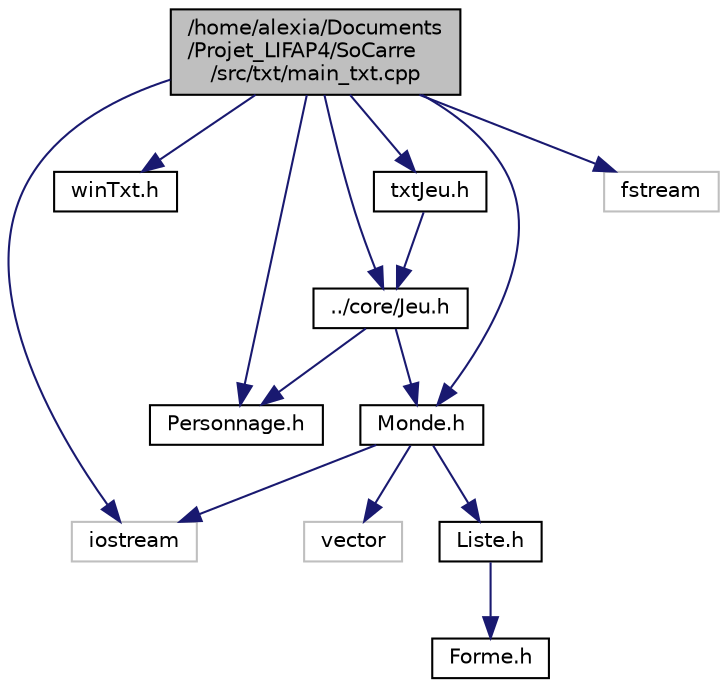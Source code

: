 digraph "/home/alexia/Documents/Projet_LIFAP4/SoCarre/src/txt/main_txt.cpp"
{
  edge [fontname="Helvetica",fontsize="10",labelfontname="Helvetica",labelfontsize="10"];
  node [fontname="Helvetica",fontsize="10",shape=record];
  Node0 [label="/home/alexia/Documents\l/Projet_LIFAP4/SoCarre\l/src/txt/main_txt.cpp",height=0.2,width=0.4,color="black", fillcolor="grey75", style="filled", fontcolor="black"];
  Node0 -> Node1 [color="midnightblue",fontsize="10",style="solid",fontname="Helvetica"];
  Node1 [label="iostream",height=0.2,width=0.4,color="grey75", fillcolor="white", style="filled"];
  Node0 -> Node2 [color="midnightblue",fontsize="10",style="solid",fontname="Helvetica"];
  Node2 [label="winTxt.h",height=0.2,width=0.4,color="black", fillcolor="white", style="filled",URL="$winTxt_8h.html"];
  Node0 -> Node3 [color="midnightblue",fontsize="10",style="solid",fontname="Helvetica"];
  Node3 [label="txtJeu.h",height=0.2,width=0.4,color="black", fillcolor="white", style="filled",URL="$txtJeu_8h.html"];
  Node3 -> Node4 [color="midnightblue",fontsize="10",style="solid",fontname="Helvetica"];
  Node4 [label="../core/Jeu.h",height=0.2,width=0.4,color="black", fillcolor="white", style="filled",URL="$Jeu_8h.html"];
  Node4 -> Node5 [color="midnightblue",fontsize="10",style="solid",fontname="Helvetica"];
  Node5 [label="Personnage.h",height=0.2,width=0.4,color="black", fillcolor="white", style="filled",URL="$Personnage_8h.html"];
  Node4 -> Node6 [color="midnightblue",fontsize="10",style="solid",fontname="Helvetica"];
  Node6 [label="Monde.h",height=0.2,width=0.4,color="black", fillcolor="white", style="filled",URL="$Monde_8h.html"];
  Node6 -> Node7 [color="midnightblue",fontsize="10",style="solid",fontname="Helvetica"];
  Node7 [label="Liste.h",height=0.2,width=0.4,color="black", fillcolor="white", style="filled",URL="$Liste_8h.html"];
  Node7 -> Node8 [color="midnightblue",fontsize="10",style="solid",fontname="Helvetica"];
  Node8 [label="Forme.h",height=0.2,width=0.4,color="black", fillcolor="white", style="filled",URL="$Forme_8h.html"];
  Node6 -> Node1 [color="midnightblue",fontsize="10",style="solid",fontname="Helvetica"];
  Node6 -> Node9 [color="midnightblue",fontsize="10",style="solid",fontname="Helvetica"];
  Node9 [label="vector",height=0.2,width=0.4,color="grey75", fillcolor="white", style="filled"];
  Node0 -> Node4 [color="midnightblue",fontsize="10",style="solid",fontname="Helvetica"];
  Node0 -> Node5 [color="midnightblue",fontsize="10",style="solid",fontname="Helvetica"];
  Node0 -> Node6 [color="midnightblue",fontsize="10",style="solid",fontname="Helvetica"];
  Node0 -> Node10 [color="midnightblue",fontsize="10",style="solid",fontname="Helvetica"];
  Node10 [label="fstream",height=0.2,width=0.4,color="grey75", fillcolor="white", style="filled"];
}
